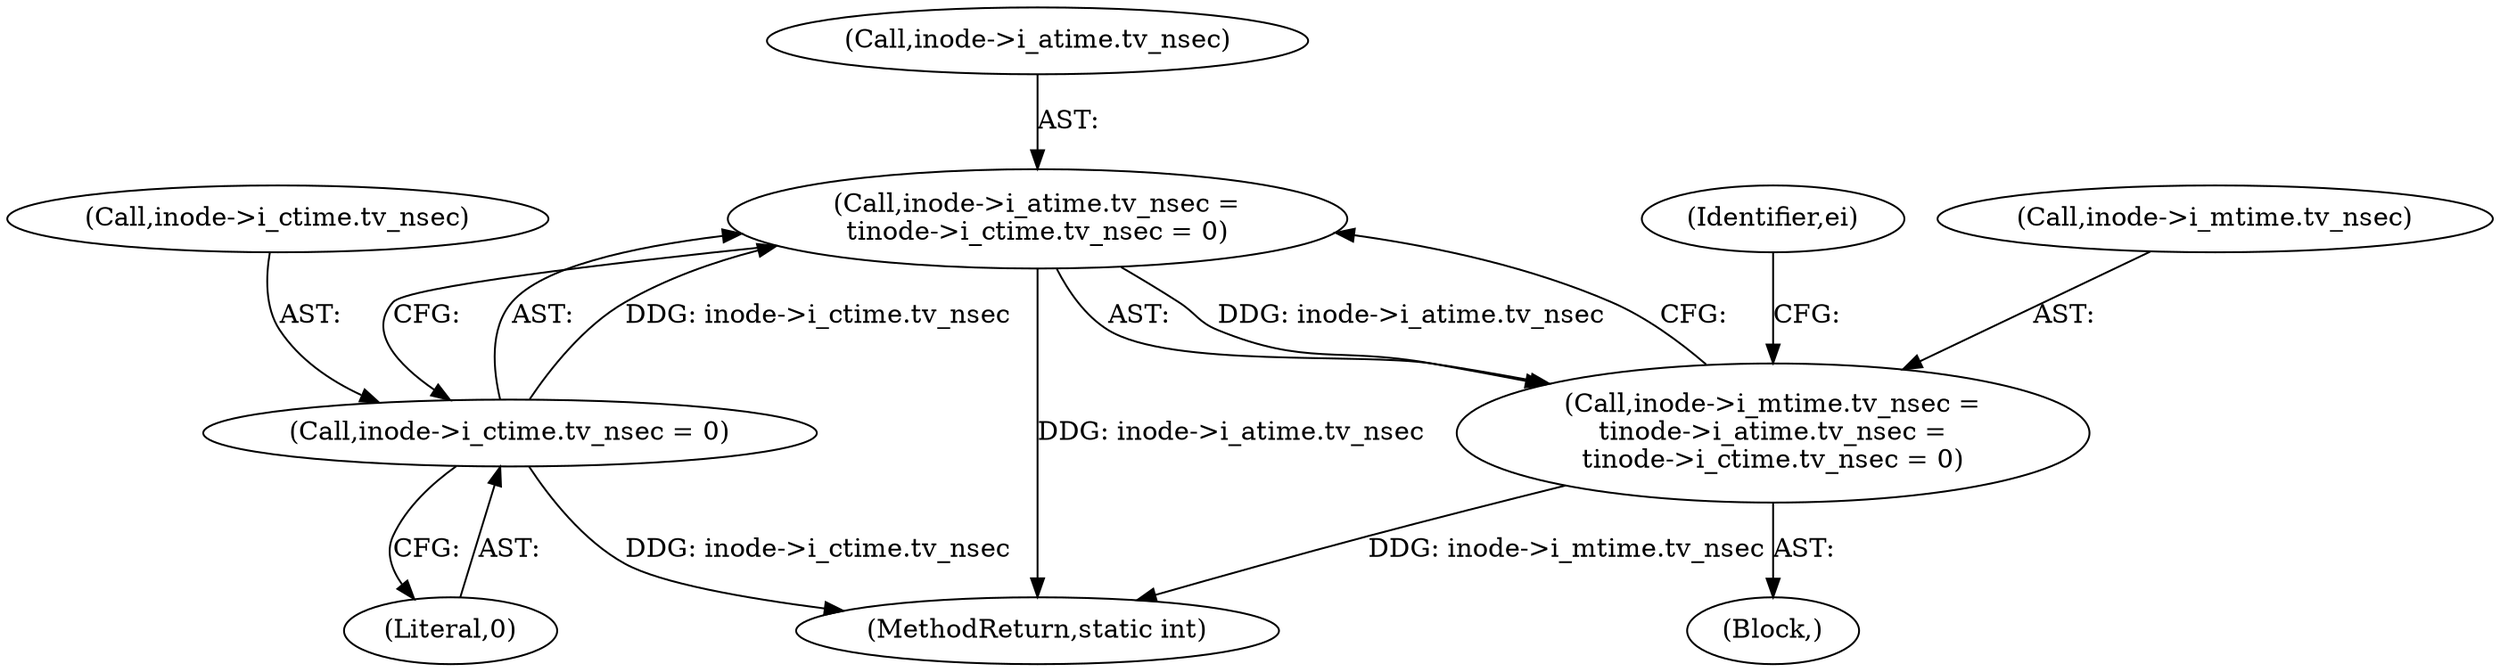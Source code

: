 digraph "0_linux_410dd3cf4c9b36f27ed4542ee18b1af5e68645a4_0@pointer" {
"1000511" [label="(Call,inode->i_atime.tv_nsec =\n\tinode->i_ctime.tv_nsec = 0)"];
"1000517" [label="(Call,inode->i_ctime.tv_nsec = 0)"];
"1000505" [label="(Call,inode->i_mtime.tv_nsec =\n\tinode->i_atime.tv_nsec =\n\tinode->i_ctime.tv_nsec = 0)"];
"1000518" [label="(Call,inode->i_ctime.tv_nsec)"];
"1000526" [label="(Identifier,ei)"];
"1000505" [label="(Call,inode->i_mtime.tv_nsec =\n\tinode->i_atime.tv_nsec =\n\tinode->i_ctime.tv_nsec = 0)"];
"1000727" [label="(MethodReturn,static int)"];
"1000523" [label="(Literal,0)"];
"1000506" [label="(Call,inode->i_mtime.tv_nsec)"];
"1000115" [label="(Block,)"];
"1000512" [label="(Call,inode->i_atime.tv_nsec)"];
"1000517" [label="(Call,inode->i_ctime.tv_nsec = 0)"];
"1000511" [label="(Call,inode->i_atime.tv_nsec =\n\tinode->i_ctime.tv_nsec = 0)"];
"1000511" -> "1000505"  [label="AST: "];
"1000511" -> "1000517"  [label="CFG: "];
"1000512" -> "1000511"  [label="AST: "];
"1000517" -> "1000511"  [label="AST: "];
"1000505" -> "1000511"  [label="CFG: "];
"1000511" -> "1000727"  [label="DDG: inode->i_atime.tv_nsec"];
"1000511" -> "1000505"  [label="DDG: inode->i_atime.tv_nsec"];
"1000517" -> "1000511"  [label="DDG: inode->i_ctime.tv_nsec"];
"1000517" -> "1000523"  [label="CFG: "];
"1000518" -> "1000517"  [label="AST: "];
"1000523" -> "1000517"  [label="AST: "];
"1000517" -> "1000727"  [label="DDG: inode->i_ctime.tv_nsec"];
"1000505" -> "1000115"  [label="AST: "];
"1000506" -> "1000505"  [label="AST: "];
"1000526" -> "1000505"  [label="CFG: "];
"1000505" -> "1000727"  [label="DDG: inode->i_mtime.tv_nsec"];
}
